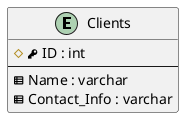 @startuml
entity "Clients" as client
{
  #<&key> ID : int
  --
  <&spreadsheet> Name : varchar
  <&spreadsheet> Contact_Info : varchar
}
@enduml
